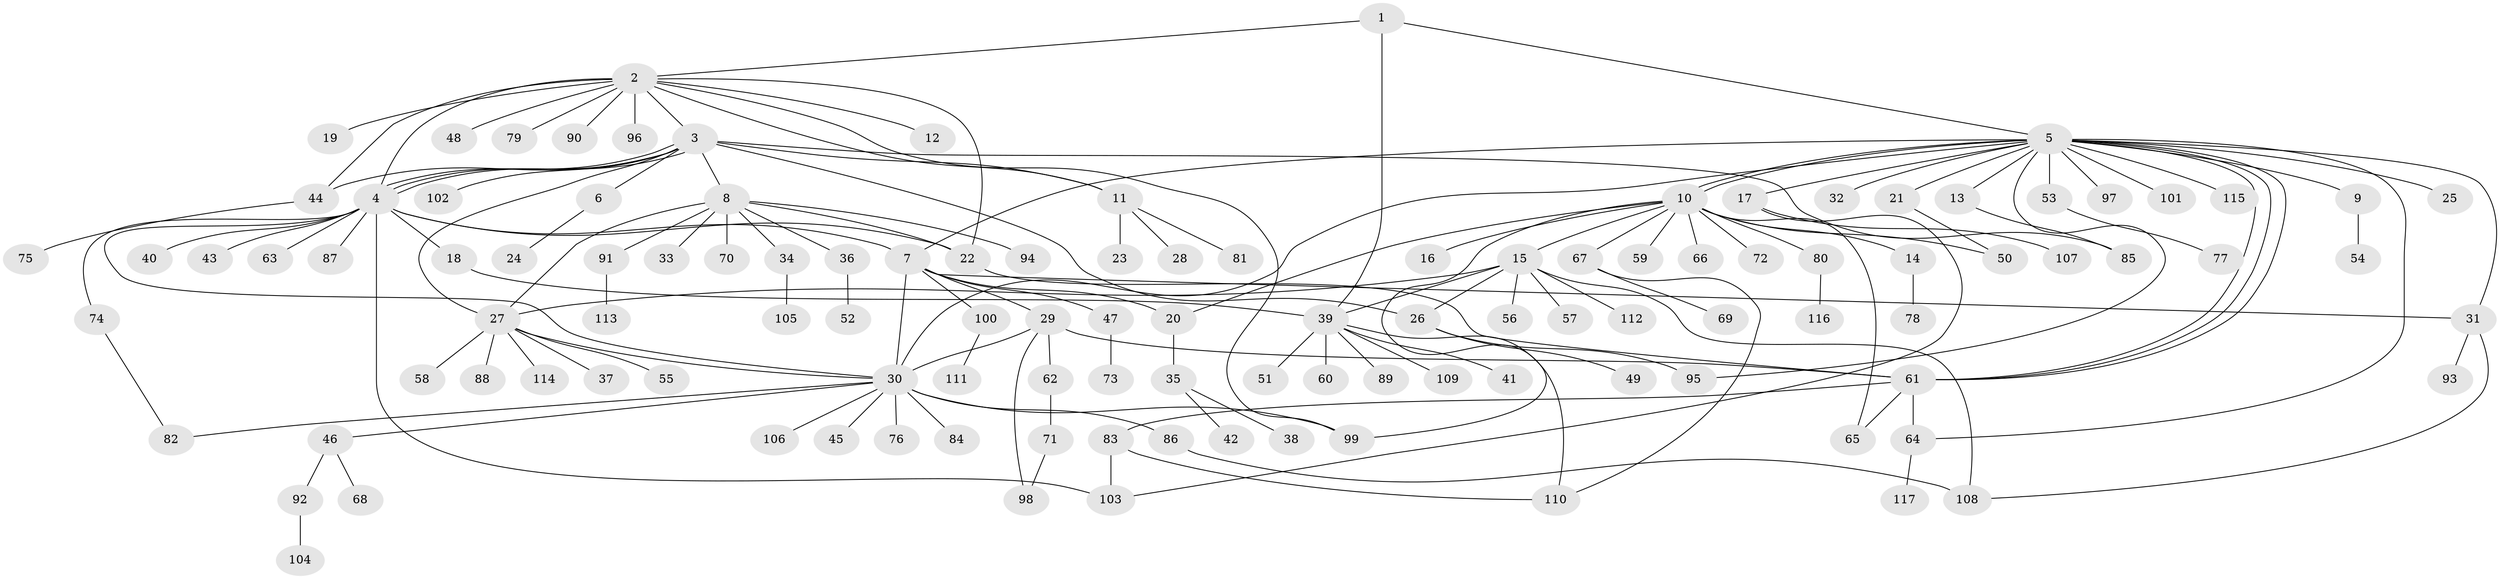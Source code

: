 // Generated by graph-tools (version 1.1) at 2025/01/03/09/25 03:01:48]
// undirected, 117 vertices, 155 edges
graph export_dot {
graph [start="1"]
  node [color=gray90,style=filled];
  1;
  2;
  3;
  4;
  5;
  6;
  7;
  8;
  9;
  10;
  11;
  12;
  13;
  14;
  15;
  16;
  17;
  18;
  19;
  20;
  21;
  22;
  23;
  24;
  25;
  26;
  27;
  28;
  29;
  30;
  31;
  32;
  33;
  34;
  35;
  36;
  37;
  38;
  39;
  40;
  41;
  42;
  43;
  44;
  45;
  46;
  47;
  48;
  49;
  50;
  51;
  52;
  53;
  54;
  55;
  56;
  57;
  58;
  59;
  60;
  61;
  62;
  63;
  64;
  65;
  66;
  67;
  68;
  69;
  70;
  71;
  72;
  73;
  74;
  75;
  76;
  77;
  78;
  79;
  80;
  81;
  82;
  83;
  84;
  85;
  86;
  87;
  88;
  89;
  90;
  91;
  92;
  93;
  94;
  95;
  96;
  97;
  98;
  99;
  100;
  101;
  102;
  103;
  104;
  105;
  106;
  107;
  108;
  109;
  110;
  111;
  112;
  113;
  114;
  115;
  116;
  117;
  1 -- 2;
  1 -- 5;
  1 -- 39;
  2 -- 3;
  2 -- 4;
  2 -- 11;
  2 -- 12;
  2 -- 19;
  2 -- 22;
  2 -- 44;
  2 -- 48;
  2 -- 79;
  2 -- 90;
  2 -- 96;
  2 -- 99;
  3 -- 4;
  3 -- 4;
  3 -- 4;
  3 -- 6;
  3 -- 8;
  3 -- 11;
  3 -- 26;
  3 -- 27;
  3 -- 44;
  3 -- 85;
  3 -- 102;
  4 -- 7;
  4 -- 18;
  4 -- 22;
  4 -- 30;
  4 -- 40;
  4 -- 43;
  4 -- 63;
  4 -- 74;
  4 -- 87;
  4 -- 103;
  5 -- 7;
  5 -- 9;
  5 -- 10;
  5 -- 10;
  5 -- 13;
  5 -- 17;
  5 -- 21;
  5 -- 25;
  5 -- 30;
  5 -- 31;
  5 -- 32;
  5 -- 53;
  5 -- 61;
  5 -- 61;
  5 -- 61;
  5 -- 64;
  5 -- 95;
  5 -- 97;
  5 -- 101;
  5 -- 115;
  6 -- 24;
  7 -- 20;
  7 -- 29;
  7 -- 30;
  7 -- 31;
  7 -- 47;
  7 -- 100;
  8 -- 22;
  8 -- 27;
  8 -- 33;
  8 -- 34;
  8 -- 36;
  8 -- 70;
  8 -- 91;
  8 -- 94;
  9 -- 54;
  10 -- 14;
  10 -- 15;
  10 -- 16;
  10 -- 20;
  10 -- 50;
  10 -- 59;
  10 -- 65;
  10 -- 66;
  10 -- 67;
  10 -- 72;
  10 -- 80;
  10 -- 99;
  11 -- 23;
  11 -- 28;
  11 -- 81;
  13 -- 85;
  14 -- 78;
  15 -- 26;
  15 -- 27;
  15 -- 39;
  15 -- 56;
  15 -- 57;
  15 -- 108;
  15 -- 112;
  17 -- 103;
  17 -- 107;
  18 -- 39;
  20 -- 35;
  21 -- 50;
  22 -- 61;
  26 -- 49;
  26 -- 95;
  27 -- 30;
  27 -- 37;
  27 -- 55;
  27 -- 58;
  27 -- 88;
  27 -- 114;
  29 -- 30;
  29 -- 61;
  29 -- 62;
  29 -- 98;
  30 -- 45;
  30 -- 46;
  30 -- 76;
  30 -- 82;
  30 -- 84;
  30 -- 86;
  30 -- 99;
  30 -- 106;
  31 -- 93;
  31 -- 108;
  34 -- 105;
  35 -- 38;
  35 -- 42;
  36 -- 52;
  39 -- 41;
  39 -- 51;
  39 -- 60;
  39 -- 89;
  39 -- 109;
  39 -- 110;
  44 -- 75;
  46 -- 68;
  46 -- 92;
  47 -- 73;
  53 -- 77;
  61 -- 64;
  61 -- 65;
  61 -- 83;
  62 -- 71;
  64 -- 117;
  67 -- 69;
  67 -- 110;
  71 -- 98;
  74 -- 82;
  80 -- 116;
  83 -- 103;
  83 -- 110;
  86 -- 108;
  91 -- 113;
  92 -- 104;
  100 -- 111;
}
